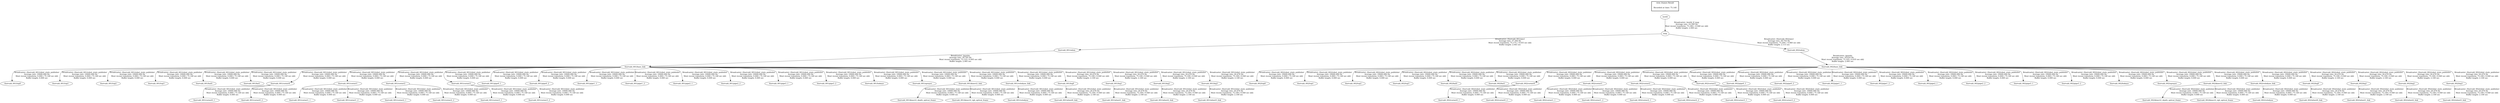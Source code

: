 digraph G {
"thorvald_001/base_link" -> "thorvald_001/top0"[label="Broadcaster: /thorvald_001/robot_state_publisher\nAverage rate: 10000.000 Hz\nMost recent transform: 0.000 ( 75.140 sec old)\nBuffer length: 0.000 sec\n"];
"thorvald_001/odom" -> "thorvald_001/base_link"[label="Broadcaster: /gazebo\nAverage rate: 18.705 Hz\nMost recent transform: 75.135 ( 0.005 sec old)\nBuffer length: 2.085 sec\n"];
"thorvald_001/base_link" -> "thorvald_001/top1"[label="Broadcaster: /thorvald_001/robot_state_publisher\nAverage rate: 10000.000 Hz\nMost recent transform: 0.000 ( 75.140 sec old)\nBuffer length: 0.000 sec\n"];
"thorvald_001/base_link" -> "thorvald_001/top2"[label="Broadcaster: /thorvald_001/robot_state_publisher\nAverage rate: 10000.000 Hz\nMost recent transform: 0.000 ( 75.140 sec old)\nBuffer length: 0.000 sec\n"];
"thorvald_001/base_link" -> "thorvald_001/top3"[label="Broadcaster: /thorvald_001/robot_state_publisher\nAverage rate: 10000.000 Hz\nMost recent transform: 0.000 ( 75.140 sec old)\nBuffer length: 0.000 sec\n"];
"thorvald_002/base_link" -> "thorvald_002/top0"[label="Broadcaster: /thorvald_002/robot_state_publisher\nAverage rate: 10000.000 Hz\nMost recent transform: 0.000 ( 75.140 sec old)\nBuffer length: 0.000 sec\n"];
"thorvald_002/odom" -> "thorvald_002/base_link"[label="Broadcaster: /gazebo\nAverage rate: 18.616 Hz\nMost recent transform: 75.105 ( 0.035 sec old)\nBuffer length: 2.095 sec\n"];
"thorvald_002/base_link" -> "thorvald_002/top1"[label="Broadcaster: /thorvald_002/robot_state_publisher\nAverage rate: 10000.000 Hz\nMost recent transform: 0.000 ( 75.140 sec old)\nBuffer length: 0.000 sec\n"];
"thorvald_002/base_link" -> "thorvald_002/top2"[label="Broadcaster: /thorvald_002/robot_state_publisher\nAverage rate: 10000.000 Hz\nMost recent transform: 0.000 ( 75.140 sec old)\nBuffer length: 0.000 sec\n"];
"thorvald_002/base_link" -> "thorvald_002/top3"[label="Broadcaster: /thorvald_002/robot_state_publisher\nAverage rate: 10000.000 Hz\nMost recent transform: 0.000 ( 75.140 sec old)\nBuffer length: 0.000 sec\n"];
"thorvald_002/base_link" -> "thorvald_002/bat0"[label="Broadcaster: /thorvald_002/robot_state_publisher\nAverage rate: 10000.000 Hz\nMost recent transform: 0.000 ( 75.140 sec old)\nBuffer length: 0.000 sec\n"];
"thorvald_002/base_link" -> "thorvald_002/bat1"[label="Broadcaster: /thorvald_002/robot_state_publisher\nAverage rate: 10000.000 Hz\nMost recent transform: 0.000 ( 75.140 sec old)\nBuffer length: 0.000 sec\n"];
"thorvald_002/base_link" -> "thorvald_002/corner0"[label="Broadcaster: /thorvald_002/robot_state_publisher\nAverage rate: 10000.000 Hz\nMost recent transform: 0.000 ( 75.140 sec old)\nBuffer length: 0.000 sec\n"];
"thorvald_002/corner0" -> "thorvald_002/corner0_1"[label="Broadcaster: /thorvald_002/robot_state_publisher\nAverage rate: 10000.000 Hz\nMost recent transform: 0.000 ( 75.140 sec old)\nBuffer length: 0.000 sec\n"];
"thorvald_002/corner0" -> "thorvald_002/corner0_2"[label="Broadcaster: /thorvald_002/robot_state_publisher\nAverage rate: 10000.000 Hz\nMost recent transform: 0.000 ( 75.140 sec old)\nBuffer length: 0.000 sec\n"];
"thorvald_002/base_link" -> "thorvald_002/corner1"[label="Broadcaster: /thorvald_002/robot_state_publisher\nAverage rate: 10000.000 Hz\nMost recent transform: 0.000 ( 75.140 sec old)\nBuffer length: 0.000 sec\n"];
"thorvald_002/corner1" -> "thorvald_002/corner1_1"[label="Broadcaster: /thorvald_002/robot_state_publisher\nAverage rate: 10000.000 Hz\nMost recent transform: 0.000 ( 75.140 sec old)\nBuffer length: 0.000 sec\n"];
"thorvald_002/corner1" -> "thorvald_002/corner1_2"[label="Broadcaster: /thorvald_002/robot_state_publisher\nAverage rate: 10000.000 Hz\nMost recent transform: 0.000 ( 75.140 sec old)\nBuffer length: 0.000 sec\n"];
"thorvald_002/base_link" -> "thorvald_002/corner2"[label="Broadcaster: /thorvald_002/robot_state_publisher\nAverage rate: 10000.000 Hz\nMost recent transform: 0.000 ( 75.140 sec old)\nBuffer length: 0.000 sec\n"];
"thorvald_002/corner2" -> "thorvald_002/corner2_1"[label="Broadcaster: /thorvald_002/robot_state_publisher\nAverage rate: 10000.000 Hz\nMost recent transform: 0.000 ( 75.140 sec old)\nBuffer length: 0.000 sec\n"];
"thorvald_002/corner2" -> "thorvald_002/corner2_2"[label="Broadcaster: /thorvald_002/robot_state_publisher\nAverage rate: 10000.000 Hz\nMost recent transform: 0.000 ( 75.140 sec old)\nBuffer length: 0.000 sec\n"];
"thorvald_002/base_link" -> "thorvald_002/corner3"[label="Broadcaster: /thorvald_002/robot_state_publisher\nAverage rate: 10000.000 Hz\nMost recent transform: 0.000 ( 75.140 sec old)\nBuffer length: 0.000 sec\n"];
"thorvald_002/corner3" -> "thorvald_002/corner3_1"[label="Broadcaster: /thorvald_002/robot_state_publisher\nAverage rate: 10000.000 Hz\nMost recent transform: 0.000 ( 75.140 sec old)\nBuffer length: 0.000 sec\n"];
"thorvald_002/corner3" -> "thorvald_002/corner3_2"[label="Broadcaster: /thorvald_002/robot_state_publisher\nAverage rate: 10000.000 Hz\nMost recent transform: 0.000 ( 75.140 sec old)\nBuffer length: 0.000 sec\n"];
"thorvald_002/base_link" -> "thorvald_002/pipe0_1"[label="Broadcaster: /thorvald_002/robot_state_publisher\nAverage rate: 10000.000 Hz\nMost recent transform: 0.000 ( 75.140 sec old)\nBuffer length: 0.000 sec\n"];
"thorvald_002/base_link" -> "thorvald_002/pipe0_2"[label="Broadcaster: /thorvald_002/robot_state_publisher\nAverage rate: 10000.000 Hz\nMost recent transform: 0.000 ( 75.140 sec old)\nBuffer length: 0.000 sec\n"];
"thorvald_002/base_link" -> "thorvald_002/pipe1_1"[label="Broadcaster: /thorvald_002/robot_state_publisher\nAverage rate: 10000.000 Hz\nMost recent transform: 0.000 ( 75.140 sec old)\nBuffer length: 0.000 sec\n"];
"thorvald_002/base_link" -> "thorvald_002/pipe1_2"[label="Broadcaster: /thorvald_002/robot_state_publisher\nAverage rate: 10000.000 Hz\nMost recent transform: 0.000 ( 75.140 sec old)\nBuffer length: 0.000 sec\n"];
"thorvald_002/base_link" -> "thorvald_002/pipe2_1"[label="Broadcaster: /thorvald_002/robot_state_publisher\nAverage rate: 10000.000 Hz\nMost recent transform: 0.000 ( 75.140 sec old)\nBuffer length: 0.000 sec\n"];
"thorvald_002/base_link" -> "thorvald_002/pipe2_2"[label="Broadcaster: /thorvald_002/robot_state_publisher\nAverage rate: 10000.000 Hz\nMost recent transform: 0.000 ( 75.140 sec old)\nBuffer length: 0.000 sec\n"];
"thorvald_002/base_link" -> "thorvald_002/pipe3_1"[label="Broadcaster: /thorvald_002/robot_state_publisher\nAverage rate: 10000.000 Hz\nMost recent transform: 0.000 ( 75.140 sec old)\nBuffer length: 0.000 sec\n"];
"thorvald_002/base_link" -> "thorvald_002/pipe3_2"[label="Broadcaster: /thorvald_002/robot_state_publisher\nAverage rate: 10000.000 Hz\nMost recent transform: 0.000 ( 75.140 sec old)\nBuffer length: 0.000 sec\n"];
"thorvald_002/base_link" -> "thorvald_002/hokuyo"[label="Broadcaster: /thorvald_002/robot_state_publisher\nAverage rate: 10000.000 Hz\nMost recent transform: 0.000 ( 75.140 sec old)\nBuffer length: 0.000 sec\n"];
"thorvald_002/base_link" -> "thorvald_002/sprayer"[label="Broadcaster: /thorvald_002/robot_state_publisher\nAverage rate: 10000.000 Hz\nMost recent transform: 0.000 ( 75.140 sec old)\nBuffer length: 0.000 sec\n"];
"thorvald_002/kinect2_link" -> "thorvald_002/kinect2_depth_optical_frame"[label="Broadcaster: /thorvald_002/robot_state_publisher\nAverage rate: 10000.000 Hz\nMost recent transform: 0.000 ( 75.140 sec old)\nBuffer length: 0.000 sec\n"];
"thorvald_002/base_link" -> "thorvald_002/kinect2_link"[label="Broadcaster: /thorvald_002/robot_state_publisher\nAverage rate: 10000.000 Hz\nMost recent transform: 0.000 ( 75.140 sec old)\nBuffer length: 0.000 sec\n"];
"thorvald_002/kinect2_link" -> "thorvald_002/kinect2_rgb_optical_frame"[label="Broadcaster: /thorvald_002/robot_state_publisher\nAverage rate: 10000.000 Hz\nMost recent transform: 0.000 ( 75.140 sec old)\nBuffer length: 0.000 sec\n"];
"thorvald_002/base_link" -> "thorvald_002/velodyne_link"[label="Broadcaster: /thorvald_002/robot_state_publisher\nAverage rate: 10000.000 Hz\nMost recent transform: 0.000 ( 75.140 sec old)\nBuffer length: 0.000 sec\n"];
"thorvald_002/velodyne_link" -> "thorvald_002/velodyne"[label="Broadcaster: /thorvald_002/robot_state_publisher\nAverage rate: 10000.000 Hz\nMost recent transform: 0.000 ( 75.140 sec old)\nBuffer length: 0.000 sec\n"];
"thorvald_001/base_link" -> "thorvald_001/bat0"[label="Broadcaster: /thorvald_001/robot_state_publisher\nAverage rate: 10000.000 Hz\nMost recent transform: 0.000 ( 75.140 sec old)\nBuffer length: 0.000 sec\n"];
"thorvald_001/base_link" -> "thorvald_001/bat1"[label="Broadcaster: /thorvald_001/robot_state_publisher\nAverage rate: 10000.000 Hz\nMost recent transform: 0.000 ( 75.140 sec old)\nBuffer length: 0.000 sec\n"];
"thorvald_001/base_link" -> "thorvald_001/corner0"[label="Broadcaster: /thorvald_001/robot_state_publisher\nAverage rate: 10000.000 Hz\nMost recent transform: 0.000 ( 75.140 sec old)\nBuffer length: 0.000 sec\n"];
"thorvald_001/corner0" -> "thorvald_001/corner0_1"[label="Broadcaster: /thorvald_001/robot_state_publisher\nAverage rate: 10000.000 Hz\nMost recent transform: 0.000 ( 75.140 sec old)\nBuffer length: 0.000 sec\n"];
"thorvald_001/corner0" -> "thorvald_001/corner0_2"[label="Broadcaster: /thorvald_001/robot_state_publisher\nAverage rate: 10000.000 Hz\nMost recent transform: 0.000 ( 75.140 sec old)\nBuffer length: 0.000 sec\n"];
"thorvald_001/base_link" -> "thorvald_001/corner1"[label="Broadcaster: /thorvald_001/robot_state_publisher\nAverage rate: 10000.000 Hz\nMost recent transform: 0.000 ( 75.140 sec old)\nBuffer length: 0.000 sec\n"];
"thorvald_001/corner1" -> "thorvald_001/corner1_1"[label="Broadcaster: /thorvald_001/robot_state_publisher\nAverage rate: 10000.000 Hz\nMost recent transform: 0.000 ( 75.140 sec old)\nBuffer length: 0.000 sec\n"];
"thorvald_001/corner1" -> "thorvald_001/corner1_2"[label="Broadcaster: /thorvald_001/robot_state_publisher\nAverage rate: 10000.000 Hz\nMost recent transform: 0.000 ( 75.140 sec old)\nBuffer length: 0.000 sec\n"];
"thorvald_001/base_link" -> "thorvald_001/corner2"[label="Broadcaster: /thorvald_001/robot_state_publisher\nAverage rate: 10000.000 Hz\nMost recent transform: 0.000 ( 75.140 sec old)\nBuffer length: 0.000 sec\n"];
"thorvald_001/corner2" -> "thorvald_001/corner2_1"[label="Broadcaster: /thorvald_001/robot_state_publisher\nAverage rate: 10000.000 Hz\nMost recent transform: 0.000 ( 75.140 sec old)\nBuffer length: 0.000 sec\n"];
"thorvald_001/corner2" -> "thorvald_001/corner2_2"[label="Broadcaster: /thorvald_001/robot_state_publisher\nAverage rate: 10000.000 Hz\nMost recent transform: 0.000 ( 75.140 sec old)\nBuffer length: 0.000 sec\n"];
"thorvald_001/base_link" -> "thorvald_001/corner3"[label="Broadcaster: /thorvald_001/robot_state_publisher\nAverage rate: 10000.000 Hz\nMost recent transform: 0.000 ( 75.140 sec old)\nBuffer length: 0.000 sec\n"];
"thorvald_001/corner3" -> "thorvald_001/corner3_1"[label="Broadcaster: /thorvald_001/robot_state_publisher\nAverage rate: 10000.000 Hz\nMost recent transform: 0.000 ( 75.140 sec old)\nBuffer length: 0.000 sec\n"];
"thorvald_001/corner3" -> "thorvald_001/corner3_2"[label="Broadcaster: /thorvald_001/robot_state_publisher\nAverage rate: 10000.000 Hz\nMost recent transform: 0.000 ( 75.140 sec old)\nBuffer length: 0.000 sec\n"];
"thorvald_001/base_link" -> "thorvald_001/pipe0_1"[label="Broadcaster: /thorvald_001/robot_state_publisher\nAverage rate: 10000.000 Hz\nMost recent transform: 0.000 ( 75.140 sec old)\nBuffer length: 0.000 sec\n"];
"thorvald_001/base_link" -> "thorvald_001/pipe0_2"[label="Broadcaster: /thorvald_001/robot_state_publisher\nAverage rate: 10000.000 Hz\nMost recent transform: 0.000 ( 75.140 sec old)\nBuffer length: 0.000 sec\n"];
"thorvald_001/base_link" -> "thorvald_001/pipe1_1"[label="Broadcaster: /thorvald_001/robot_state_publisher\nAverage rate: 10000.000 Hz\nMost recent transform: 0.000 ( 75.140 sec old)\nBuffer length: 0.000 sec\n"];
"thorvald_001/base_link" -> "thorvald_001/pipe1_2"[label="Broadcaster: /thorvald_001/robot_state_publisher\nAverage rate: 10000.000 Hz\nMost recent transform: 0.000 ( 75.140 sec old)\nBuffer length: 0.000 sec\n"];
"thorvald_001/base_link" -> "thorvald_001/pipe2_1"[label="Broadcaster: /thorvald_001/robot_state_publisher\nAverage rate: 10000.000 Hz\nMost recent transform: 0.000 ( 75.140 sec old)\nBuffer length: 0.000 sec\n"];
"thorvald_001/base_link" -> "thorvald_001/pipe2_2"[label="Broadcaster: /thorvald_001/robot_state_publisher\nAverage rate: 10000.000 Hz\nMost recent transform: 0.000 ( 75.140 sec old)\nBuffer length: 0.000 sec\n"];
"thorvald_001/base_link" -> "thorvald_001/pipe3_1"[label="Broadcaster: /thorvald_001/robot_state_publisher\nAverage rate: 10000.000 Hz\nMost recent transform: 0.000 ( 75.140 sec old)\nBuffer length: 0.000 sec\n"];
"thorvald_001/base_link" -> "thorvald_001/pipe3_2"[label="Broadcaster: /thorvald_001/robot_state_publisher\nAverage rate: 10000.000 Hz\nMost recent transform: 0.000 ( 75.140 sec old)\nBuffer length: 0.000 sec\n"];
"thorvald_001/base_link" -> "thorvald_001/hokuyo"[label="Broadcaster: /thorvald_001/robot_state_publisher\nAverage rate: 10000.000 Hz\nMost recent transform: 0.000 ( 75.140 sec old)\nBuffer length: 0.000 sec\n"];
"thorvald_001/base_link" -> "thorvald_001/sprayer"[label="Broadcaster: /thorvald_001/robot_state_publisher\nAverage rate: 10000.000 Hz\nMost recent transform: 0.000 ( 75.140 sec old)\nBuffer length: 0.000 sec\n"];
"thorvald_001/kinect2_link" -> "thorvald_001/kinect2_depth_optical_frame"[label="Broadcaster: /thorvald_001/robot_state_publisher\nAverage rate: 10000.000 Hz\nMost recent transform: 0.000 ( 75.140 sec old)\nBuffer length: 0.000 sec\n"];
"thorvald_001/base_link" -> "thorvald_001/kinect2_link"[label="Broadcaster: /thorvald_001/robot_state_publisher\nAverage rate: 10000.000 Hz\nMost recent transform: 0.000 ( 75.140 sec old)\nBuffer length: 0.000 sec\n"];
"thorvald_001/kinect2_link" -> "thorvald_001/kinect2_rgb_optical_frame"[label="Broadcaster: /thorvald_001/robot_state_publisher\nAverage rate: 10000.000 Hz\nMost recent transform: 0.000 ( 75.140 sec old)\nBuffer length: 0.000 sec\n"];
"thorvald_001/base_link" -> "thorvald_001/velodyne_link"[label="Broadcaster: /thorvald_001/robot_state_publisher\nAverage rate: 10000.000 Hz\nMost recent transform: 0.000 ( 75.140 sec old)\nBuffer length: 0.000 sec\n"];
"thorvald_001/velodyne_link" -> "thorvald_001/velodyne"[label="Broadcaster: /thorvald_001/robot_state_publisher\nAverage rate: 10000.000 Hz\nMost recent transform: 0.000 ( 75.140 sec old)\nBuffer length: 0.000 sec\n"];
"thorvald_001/base_link" -> "thorvald_001/leg0"[label="Broadcaster: /thorvald_001/robot_state_publisher\nAverage rate: 20.476 Hz\nMost recent transform: 75.100 ( 0.040 sec old)\nBuffer length: 2.100 sec\n"];
"thorvald_001/base_link" -> "thorvald_001/leg1"[label="Broadcaster: /thorvald_001/robot_state_publisher\nAverage rate: 20.476 Hz\nMost recent transform: 75.100 ( 0.040 sec old)\nBuffer length: 2.100 sec\n"];
"thorvald_001/base_link" -> "thorvald_001/leg2"[label="Broadcaster: /thorvald_001/robot_state_publisher\nAverage rate: 20.476 Hz\nMost recent transform: 75.100 ( 0.040 sec old)\nBuffer length: 2.100 sec\n"];
"thorvald_001/base_link" -> "thorvald_001/leg3"[label="Broadcaster: /thorvald_001/robot_state_publisher\nAverage rate: 20.476 Hz\nMost recent transform: 75.100 ( 0.040 sec old)\nBuffer length: 2.100 sec\n"];
"thorvald_001/leg0" -> "thorvald_001/wheel0_link"[label="Broadcaster: /thorvald_001/robot_state_publisher\nAverage rate: 20.476 Hz\nMost recent transform: 75.100 ( 0.040 sec old)\nBuffer length: 2.100 sec\n"];
"thorvald_001/leg1" -> "thorvald_001/wheel1_link"[label="Broadcaster: /thorvald_001/robot_state_publisher\nAverage rate: 20.476 Hz\nMost recent transform: 75.100 ( 0.040 sec old)\nBuffer length: 2.100 sec\n"];
"thorvald_001/leg2" -> "thorvald_001/wheel2_link"[label="Broadcaster: /thorvald_001/robot_state_publisher\nAverage rate: 20.476 Hz\nMost recent transform: 75.100 ( 0.040 sec old)\nBuffer length: 2.100 sec\n"];
"thorvald_001/leg3" -> "thorvald_001/wheel3_link"[label="Broadcaster: /thorvald_001/robot_state_publisher\nAverage rate: 20.476 Hz\nMost recent transform: 75.100 ( 0.040 sec old)\nBuffer length: 2.100 sec\n"];
"thorvald_002/base_link" -> "thorvald_002/leg0"[label="Broadcaster: /thorvald_002/robot_state_publisher\nAverage rate: 20.476 Hz\nMost recent transform: 75.100 ( 0.040 sec old)\nBuffer length: 2.100 sec\n"];
"thorvald_002/base_link" -> "thorvald_002/leg1"[label="Broadcaster: /thorvald_002/robot_state_publisher\nAverage rate: 20.476 Hz\nMost recent transform: 75.100 ( 0.040 sec old)\nBuffer length: 2.100 sec\n"];
"thorvald_002/base_link" -> "thorvald_002/leg2"[label="Broadcaster: /thorvald_002/robot_state_publisher\nAverage rate: 20.476 Hz\nMost recent transform: 75.100 ( 0.040 sec old)\nBuffer length: 2.100 sec\n"];
"thorvald_002/base_link" -> "thorvald_002/leg3"[label="Broadcaster: /thorvald_002/robot_state_publisher\nAverage rate: 20.476 Hz\nMost recent transform: 75.100 ( 0.040 sec old)\nBuffer length: 2.100 sec\n"];
"thorvald_002/leg0" -> "thorvald_002/wheel0_link"[label="Broadcaster: /thorvald_002/robot_state_publisher\nAverage rate: 20.476 Hz\nMost recent transform: 75.100 ( 0.040 sec old)\nBuffer length: 2.100 sec\n"];
"thorvald_002/leg1" -> "thorvald_002/wheel1_link"[label="Broadcaster: /thorvald_002/robot_state_publisher\nAverage rate: 20.476 Hz\nMost recent transform: 75.100 ( 0.040 sec old)\nBuffer length: 2.100 sec\n"];
"thorvald_002/leg2" -> "thorvald_002/wheel2_link"[label="Broadcaster: /thorvald_002/robot_state_publisher\nAverage rate: 20.476 Hz\nMost recent transform: 75.100 ( 0.040 sec old)\nBuffer length: 2.100 sec\n"];
"thorvald_002/leg3" -> "thorvald_002/wheel3_link"[label="Broadcaster: /thorvald_002/robot_state_publisher\nAverage rate: 20.476 Hz\nMost recent transform: 75.100 ( 0.040 sec old)\nBuffer length: 2.100 sec\n"];
"map" -> "thorvald_002/odom"[label="Broadcaster: /thorvald_002/amcl\nAverage rate: 39.716 Hz\nMost recent transform: 75.200 ( -0.060 sec old)\nBuffer length: 2.115 sec\n"];
"world" -> "map"[label="Broadcaster: /world_tf_map\nAverage rate: 10.500 Hz\nMost recent transform: 75.180 ( -0.040 sec old)\nBuffer length: 2.000 sec\n"];
"map" -> "thorvald_001/odom"[label="Broadcaster: /thorvald_001/amcl\nAverage rate: 37.164 Hz\nMost recent transform: 75.175 ( -0.035 sec old)\nBuffer length: 2.045 sec\n"];
edge [style=invis];
 subgraph cluster_legend { style=bold; color=black; label ="view_frames Result";
"Recorded at time: 75.140"[ shape=plaintext ] ;
 }->"world";
}
